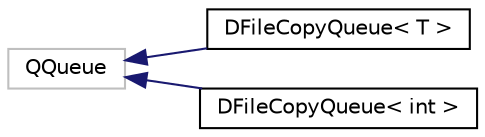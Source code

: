 digraph "类继承关系图"
{
  edge [fontname="Helvetica",fontsize="10",labelfontname="Helvetica",labelfontsize="10"];
  node [fontname="Helvetica",fontsize="10",shape=record];
  rankdir="LR";
  Node1008 [label="QQueue",height=0.2,width=0.4,color="grey75", fillcolor="white", style="filled"];
  Node1008 -> Node0 [dir="back",color="midnightblue",fontsize="10",style="solid",fontname="Helvetica"];
  Node0 [label="DFileCopyQueue\< T \>",height=0.2,width=0.4,color="black", fillcolor="white", style="filled",URL="$class_d_file_copy_queue.html"];
  Node1008 -> Node1010 [dir="back",color="midnightblue",fontsize="10",style="solid",fontname="Helvetica"];
  Node1010 [label="DFileCopyQueue\< int \>",height=0.2,width=0.4,color="black", fillcolor="white", style="filled",URL="$class_d_file_copy_queue.html"];
}
